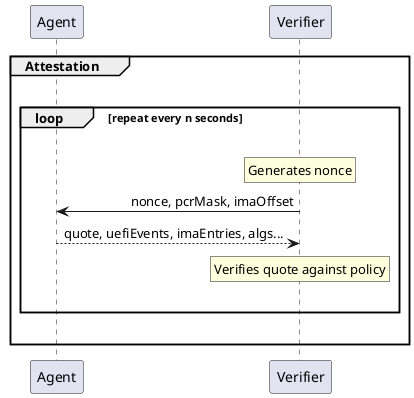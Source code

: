 @startuml
participant Agent
participant Verifier

skinparam sequenceMessageAlign direction
skinparam responseMessageBelowArrow true

group Attestation
   |||

   loop repeat every n seconds
       |||
       rnote over Verifier: Generates nonce
       Verifier -> Agent: nonce, pcrMask, imaOffset
       Agent --> Verifier: quote, uefiEvents, imaEntries, algs...
       rnote over Verifier: Verifies quote against policy
       |||
   end

   |||
end
@enduml